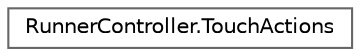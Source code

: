 digraph "Graphical Class Hierarchy"
{
 // LATEX_PDF_SIZE
  bgcolor="transparent";
  edge [fontname=Helvetica,fontsize=10,labelfontname=Helvetica,labelfontsize=10];
  node [fontname=Helvetica,fontsize=10,shape=box,height=0.2,width=0.4];
  rankdir="LR";
  Node0 [label="RunnerController.TouchActions",height=0.2,width=0.4,color="grey40", fillcolor="white", style="filled",URL="$struct_runner_controller_1_1_touch_actions.html",tooltip=" "];
}
